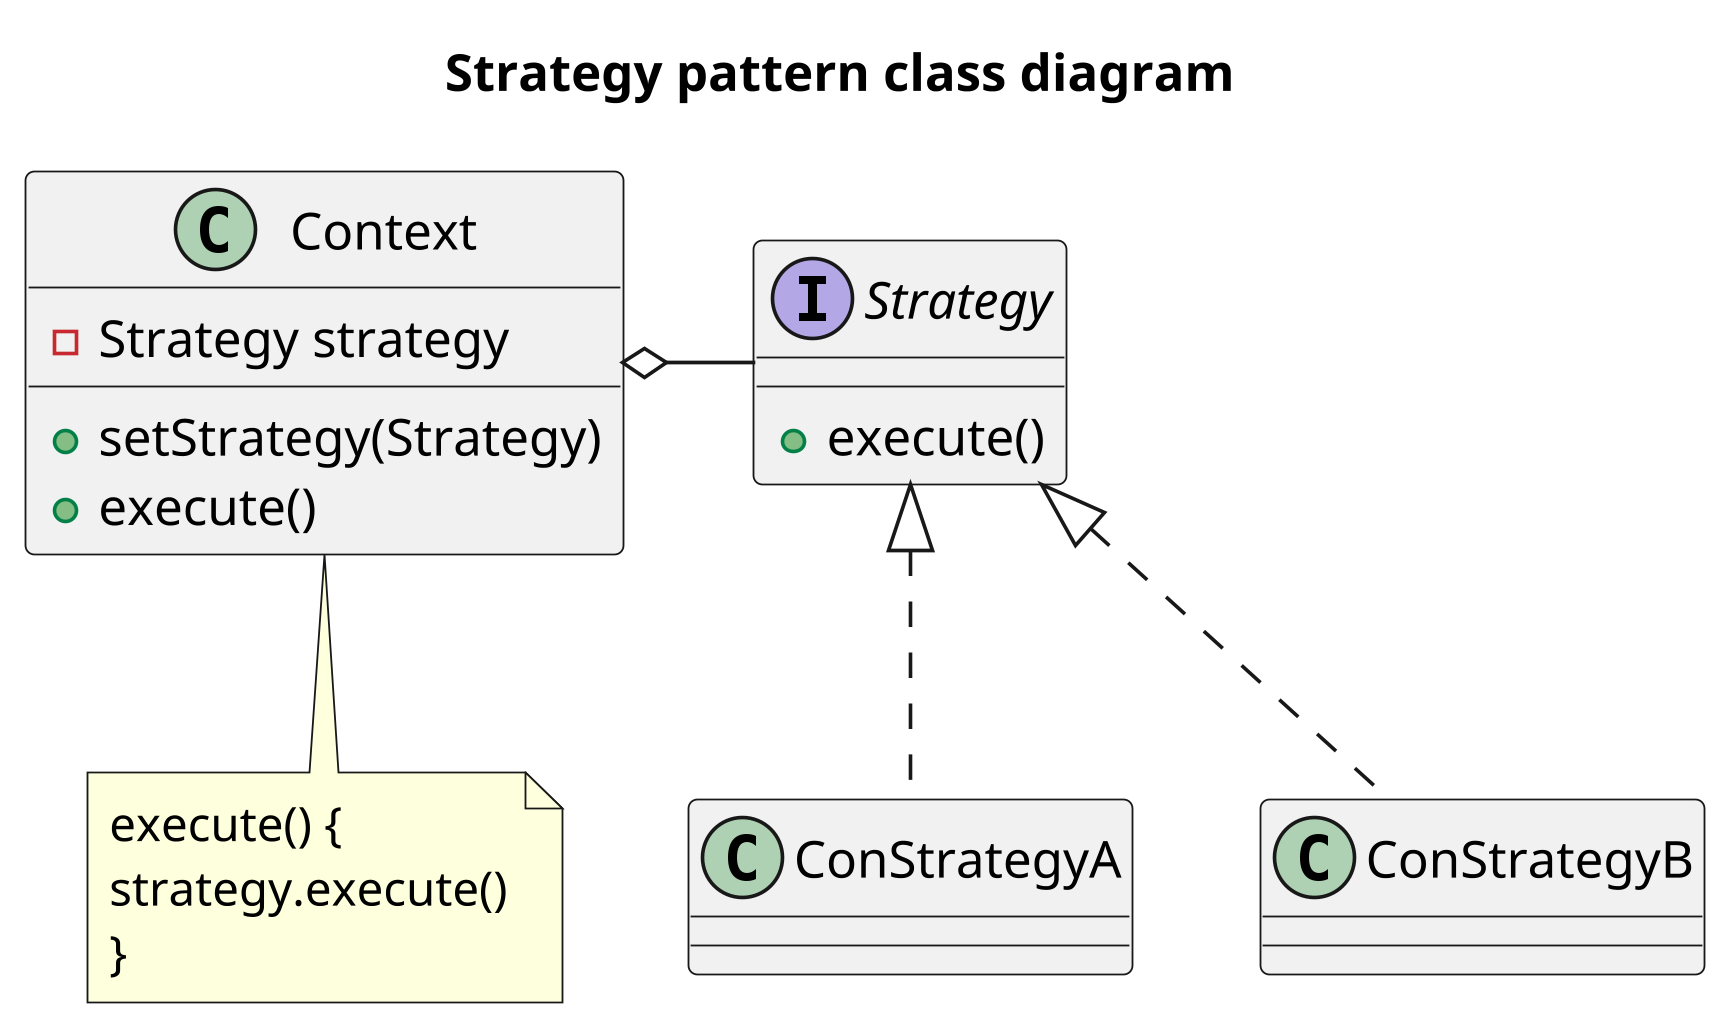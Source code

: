 @startuml
scale 1024 height
title Strategy pattern class diagram

class Context {
    - Strategy strategy
    + setStrategy(Strategy)
    + execute()
}
interface Strategy {
    + execute()
}
class ConStrategyA
class ConStrategyB

Context o- Strategy
Strategy <|.. ConStrategyA
Strategy <|.. ConStrategyB

note "execute() {\nstrategy.execute()\n}" as N1
N1 .up. Context
@enduml